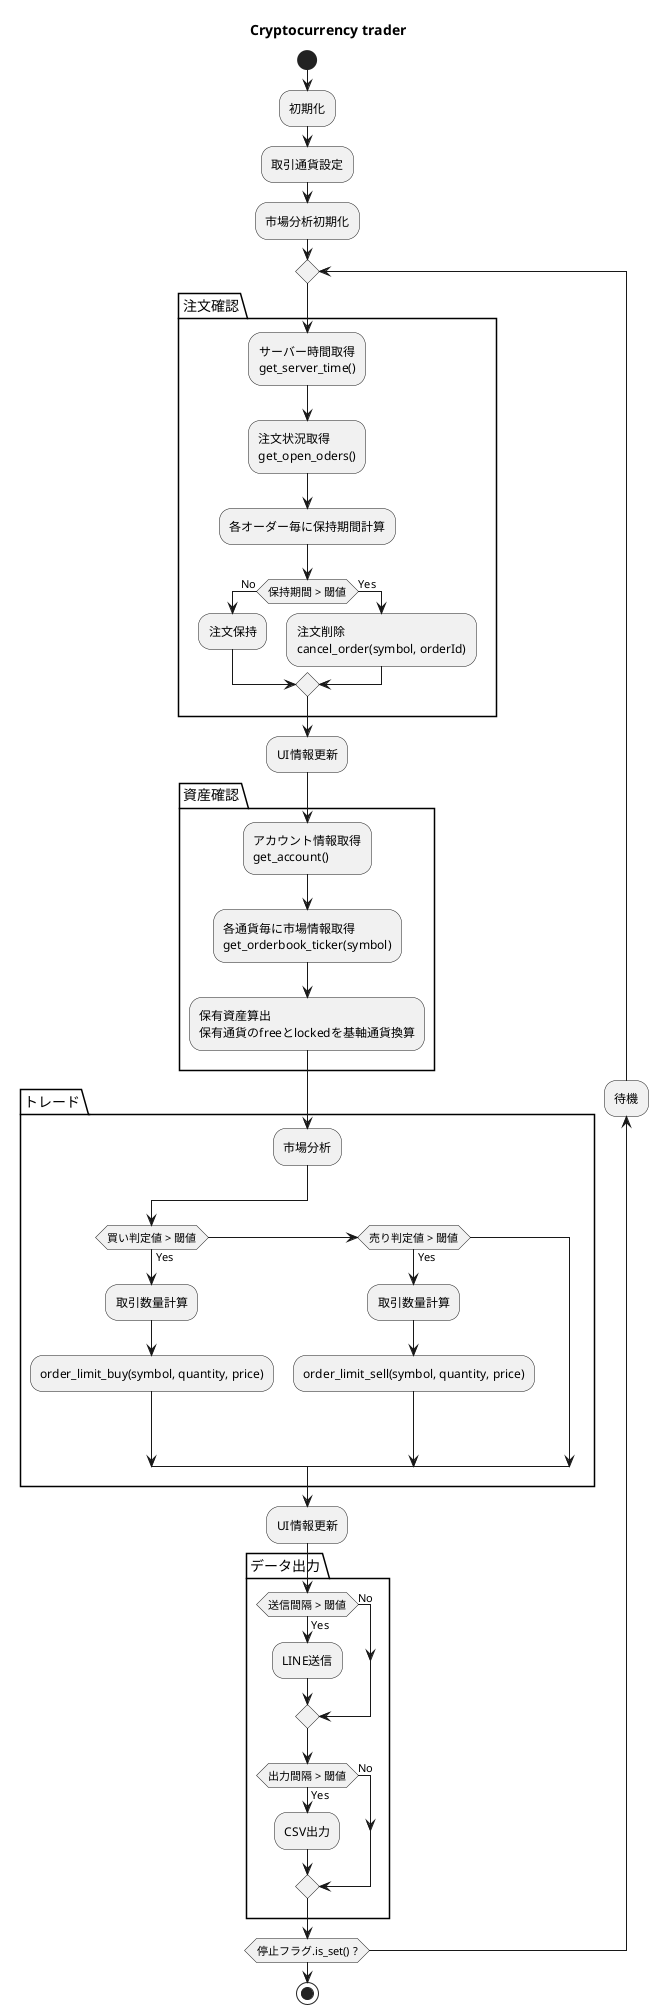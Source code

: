 @startuml

title Cryptocurrency trader

start

:初期化;
:取引通貨設定;
:市場分析初期化;

repeat

    '注文確認

    package 注文確認 {
        :サーバー時間取得
        get_server_time();
        :注文状況取得
        get_open_oders();
        :各オーダー毎に保持期間計算;

        if (保持期間 > 閾値) then (No)
            :注文保持;
        else (Yes)
            :注文削除
            cancel_order(symbol, orderId);
        endif
    }

    :UI情報更新;

    package 資産確認 {
        :アカウント情報取得
        get_account();
        :各通貨毎に市場情報取得
        get_orderbook_ticker(symbol);
        :保有資産算出
        保有通貨のfreeとlockedを基軸通貨換算;
    }
    
    package トレード {
        :市場分析;

        if (買い判定値 > 閾値) then (Yes)
            :取引数量計算;
            :order_limit_buy(symbol, quantity, price);
        elseif (売り判定値 > 閾値) then (Yes)
            :取引数量計算;
            :order_limit_sell(symbol, quantity, price);
        endif
    }
    :UI情報更新;

    package データ出力 {
        if (送信間隔 > 閾値) then (Yes)
            :LINE送信;
        else (No)
        endif

        if (出力間隔 > 閾値) then (Yes)
            :CSV出力;
        else (No)
        endif
    }    
backward:待機;
repeatwhile (停止フラグ.is_set() ?)

stop

@enduml